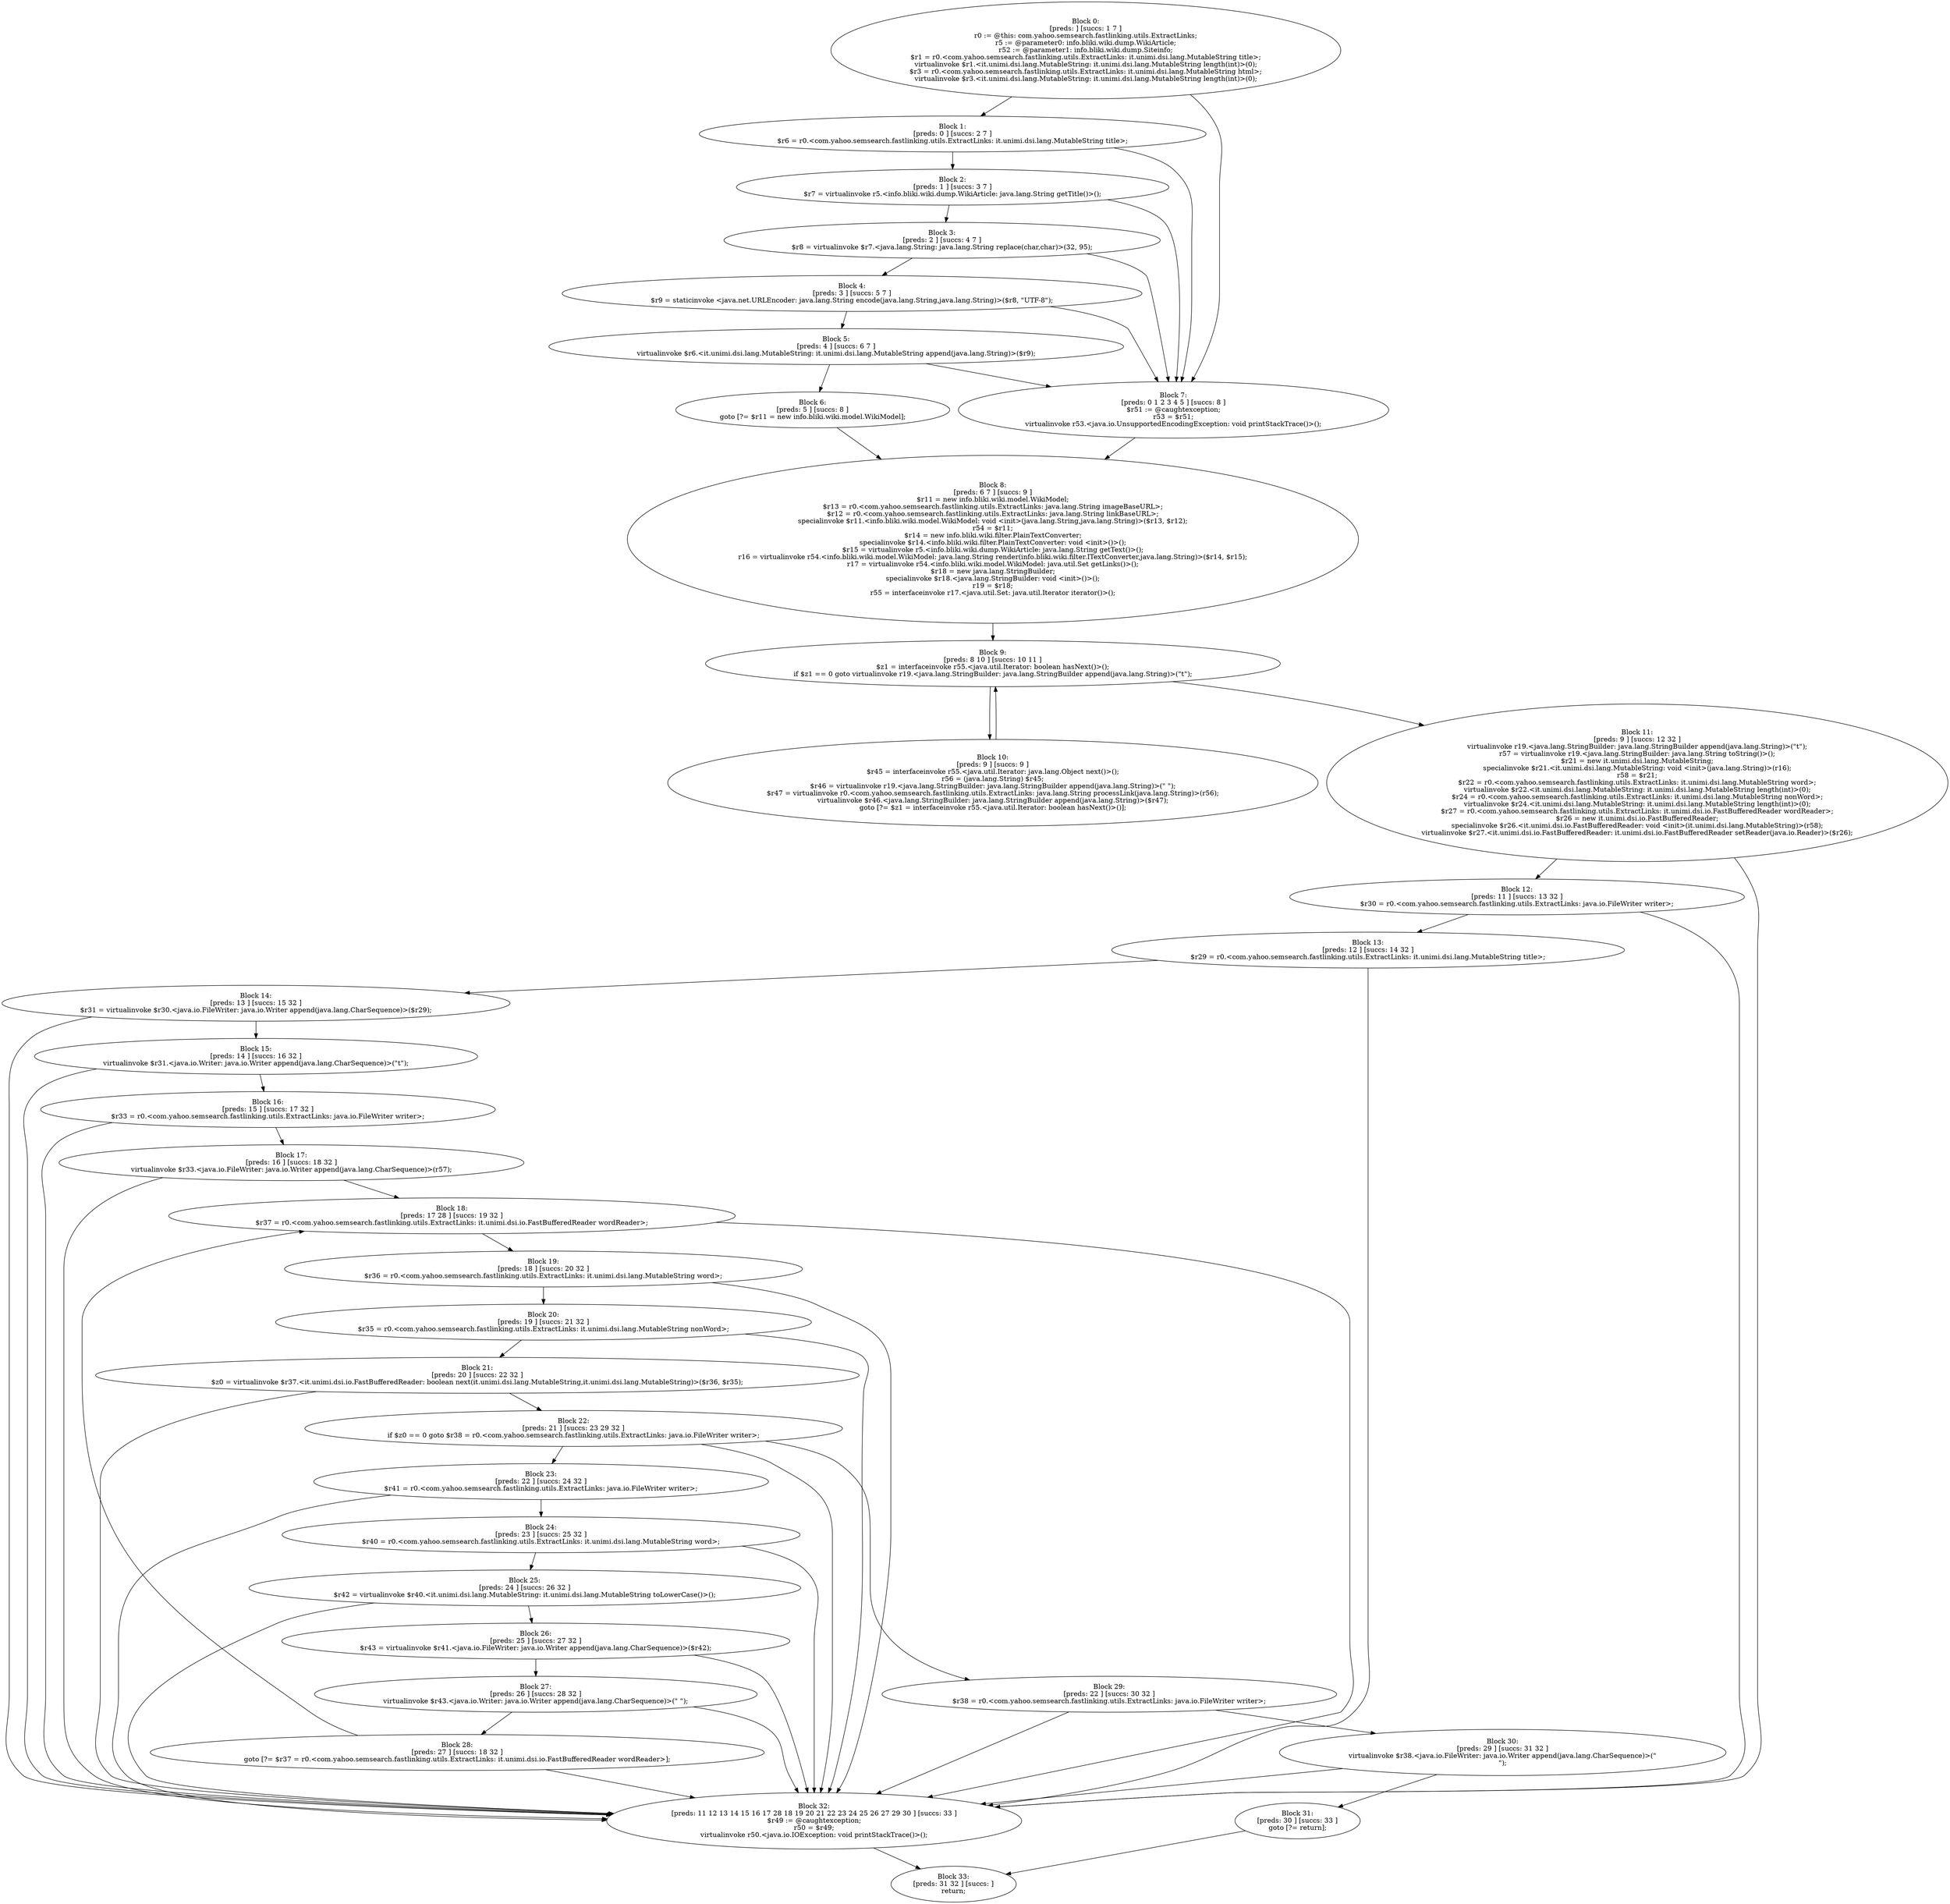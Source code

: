 digraph "unitGraph" {
    "Block 0:
[preds: ] [succs: 1 7 ]
r0 := @this: com.yahoo.semsearch.fastlinking.utils.ExtractLinks;
r5 := @parameter0: info.bliki.wiki.dump.WikiArticle;
r52 := @parameter1: info.bliki.wiki.dump.Siteinfo;
$r1 = r0.<com.yahoo.semsearch.fastlinking.utils.ExtractLinks: it.unimi.dsi.lang.MutableString title>;
virtualinvoke $r1.<it.unimi.dsi.lang.MutableString: it.unimi.dsi.lang.MutableString length(int)>(0);
$r3 = r0.<com.yahoo.semsearch.fastlinking.utils.ExtractLinks: it.unimi.dsi.lang.MutableString html>;
virtualinvoke $r3.<it.unimi.dsi.lang.MutableString: it.unimi.dsi.lang.MutableString length(int)>(0);
"
    "Block 1:
[preds: 0 ] [succs: 2 7 ]
$r6 = r0.<com.yahoo.semsearch.fastlinking.utils.ExtractLinks: it.unimi.dsi.lang.MutableString title>;
"
    "Block 2:
[preds: 1 ] [succs: 3 7 ]
$r7 = virtualinvoke r5.<info.bliki.wiki.dump.WikiArticle: java.lang.String getTitle()>();
"
    "Block 3:
[preds: 2 ] [succs: 4 7 ]
$r8 = virtualinvoke $r7.<java.lang.String: java.lang.String replace(char,char)>(32, 95);
"
    "Block 4:
[preds: 3 ] [succs: 5 7 ]
$r9 = staticinvoke <java.net.URLEncoder: java.lang.String encode(java.lang.String,java.lang.String)>($r8, \"UTF-8\");
"
    "Block 5:
[preds: 4 ] [succs: 6 7 ]
virtualinvoke $r6.<it.unimi.dsi.lang.MutableString: it.unimi.dsi.lang.MutableString append(java.lang.String)>($r9);
"
    "Block 6:
[preds: 5 ] [succs: 8 ]
goto [?= $r11 = new info.bliki.wiki.model.WikiModel];
"
    "Block 7:
[preds: 0 1 2 3 4 5 ] [succs: 8 ]
$r51 := @caughtexception;
r53 = $r51;
virtualinvoke r53.<java.io.UnsupportedEncodingException: void printStackTrace()>();
"
    "Block 8:
[preds: 6 7 ] [succs: 9 ]
$r11 = new info.bliki.wiki.model.WikiModel;
$r13 = r0.<com.yahoo.semsearch.fastlinking.utils.ExtractLinks: java.lang.String imageBaseURL>;
$r12 = r0.<com.yahoo.semsearch.fastlinking.utils.ExtractLinks: java.lang.String linkBaseURL>;
specialinvoke $r11.<info.bliki.wiki.model.WikiModel: void <init>(java.lang.String,java.lang.String)>($r13, $r12);
r54 = $r11;
$r14 = new info.bliki.wiki.filter.PlainTextConverter;
specialinvoke $r14.<info.bliki.wiki.filter.PlainTextConverter: void <init>()>();
$r15 = virtualinvoke r5.<info.bliki.wiki.dump.WikiArticle: java.lang.String getText()>();
r16 = virtualinvoke r54.<info.bliki.wiki.model.WikiModel: java.lang.String render(info.bliki.wiki.filter.ITextConverter,java.lang.String)>($r14, $r15);
r17 = virtualinvoke r54.<info.bliki.wiki.model.WikiModel: java.util.Set getLinks()>();
$r18 = new java.lang.StringBuilder;
specialinvoke $r18.<java.lang.StringBuilder: void <init>()>();
r19 = $r18;
r55 = interfaceinvoke r17.<java.util.Set: java.util.Iterator iterator()>();
"
    "Block 9:
[preds: 8 10 ] [succs: 10 11 ]
$z1 = interfaceinvoke r55.<java.util.Iterator: boolean hasNext()>();
if $z1 == 0 goto virtualinvoke r19.<java.lang.StringBuilder: java.lang.StringBuilder append(java.lang.String)>(\"\t\");
"
    "Block 10:
[preds: 9 ] [succs: 9 ]
$r45 = interfaceinvoke r55.<java.util.Iterator: java.lang.Object next()>();
r56 = (java.lang.String) $r45;
$r46 = virtualinvoke r19.<java.lang.StringBuilder: java.lang.StringBuilder append(java.lang.String)>(\" \");
$r47 = virtualinvoke r0.<com.yahoo.semsearch.fastlinking.utils.ExtractLinks: java.lang.String processLink(java.lang.String)>(r56);
virtualinvoke $r46.<java.lang.StringBuilder: java.lang.StringBuilder append(java.lang.String)>($r47);
goto [?= $z1 = interfaceinvoke r55.<java.util.Iterator: boolean hasNext()>()];
"
    "Block 11:
[preds: 9 ] [succs: 12 32 ]
virtualinvoke r19.<java.lang.StringBuilder: java.lang.StringBuilder append(java.lang.String)>(\"\t\");
r57 = virtualinvoke r19.<java.lang.StringBuilder: java.lang.String toString()>();
$r21 = new it.unimi.dsi.lang.MutableString;
specialinvoke $r21.<it.unimi.dsi.lang.MutableString: void <init>(java.lang.String)>(r16);
r58 = $r21;
$r22 = r0.<com.yahoo.semsearch.fastlinking.utils.ExtractLinks: it.unimi.dsi.lang.MutableString word>;
virtualinvoke $r22.<it.unimi.dsi.lang.MutableString: it.unimi.dsi.lang.MutableString length(int)>(0);
$r24 = r0.<com.yahoo.semsearch.fastlinking.utils.ExtractLinks: it.unimi.dsi.lang.MutableString nonWord>;
virtualinvoke $r24.<it.unimi.dsi.lang.MutableString: it.unimi.dsi.lang.MutableString length(int)>(0);
$r27 = r0.<com.yahoo.semsearch.fastlinking.utils.ExtractLinks: it.unimi.dsi.io.FastBufferedReader wordReader>;
$r26 = new it.unimi.dsi.io.FastBufferedReader;
specialinvoke $r26.<it.unimi.dsi.io.FastBufferedReader: void <init>(it.unimi.dsi.lang.MutableString)>(r58);
virtualinvoke $r27.<it.unimi.dsi.io.FastBufferedReader: it.unimi.dsi.io.FastBufferedReader setReader(java.io.Reader)>($r26);
"
    "Block 12:
[preds: 11 ] [succs: 13 32 ]
$r30 = r0.<com.yahoo.semsearch.fastlinking.utils.ExtractLinks: java.io.FileWriter writer>;
"
    "Block 13:
[preds: 12 ] [succs: 14 32 ]
$r29 = r0.<com.yahoo.semsearch.fastlinking.utils.ExtractLinks: it.unimi.dsi.lang.MutableString title>;
"
    "Block 14:
[preds: 13 ] [succs: 15 32 ]
$r31 = virtualinvoke $r30.<java.io.FileWriter: java.io.Writer append(java.lang.CharSequence)>($r29);
"
    "Block 15:
[preds: 14 ] [succs: 16 32 ]
virtualinvoke $r31.<java.io.Writer: java.io.Writer append(java.lang.CharSequence)>(\"\t\");
"
    "Block 16:
[preds: 15 ] [succs: 17 32 ]
$r33 = r0.<com.yahoo.semsearch.fastlinking.utils.ExtractLinks: java.io.FileWriter writer>;
"
    "Block 17:
[preds: 16 ] [succs: 18 32 ]
virtualinvoke $r33.<java.io.FileWriter: java.io.Writer append(java.lang.CharSequence)>(r57);
"
    "Block 18:
[preds: 17 28 ] [succs: 19 32 ]
$r37 = r0.<com.yahoo.semsearch.fastlinking.utils.ExtractLinks: it.unimi.dsi.io.FastBufferedReader wordReader>;
"
    "Block 19:
[preds: 18 ] [succs: 20 32 ]
$r36 = r0.<com.yahoo.semsearch.fastlinking.utils.ExtractLinks: it.unimi.dsi.lang.MutableString word>;
"
    "Block 20:
[preds: 19 ] [succs: 21 32 ]
$r35 = r0.<com.yahoo.semsearch.fastlinking.utils.ExtractLinks: it.unimi.dsi.lang.MutableString nonWord>;
"
    "Block 21:
[preds: 20 ] [succs: 22 32 ]
$z0 = virtualinvoke $r37.<it.unimi.dsi.io.FastBufferedReader: boolean next(it.unimi.dsi.lang.MutableString,it.unimi.dsi.lang.MutableString)>($r36, $r35);
"
    "Block 22:
[preds: 21 ] [succs: 23 29 32 ]
if $z0 == 0 goto $r38 = r0.<com.yahoo.semsearch.fastlinking.utils.ExtractLinks: java.io.FileWriter writer>;
"
    "Block 23:
[preds: 22 ] [succs: 24 32 ]
$r41 = r0.<com.yahoo.semsearch.fastlinking.utils.ExtractLinks: java.io.FileWriter writer>;
"
    "Block 24:
[preds: 23 ] [succs: 25 32 ]
$r40 = r0.<com.yahoo.semsearch.fastlinking.utils.ExtractLinks: it.unimi.dsi.lang.MutableString word>;
"
    "Block 25:
[preds: 24 ] [succs: 26 32 ]
$r42 = virtualinvoke $r40.<it.unimi.dsi.lang.MutableString: it.unimi.dsi.lang.MutableString toLowerCase()>();
"
    "Block 26:
[preds: 25 ] [succs: 27 32 ]
$r43 = virtualinvoke $r41.<java.io.FileWriter: java.io.Writer append(java.lang.CharSequence)>($r42);
"
    "Block 27:
[preds: 26 ] [succs: 28 32 ]
virtualinvoke $r43.<java.io.Writer: java.io.Writer append(java.lang.CharSequence)>(\" \");
"
    "Block 28:
[preds: 27 ] [succs: 18 32 ]
goto [?= $r37 = r0.<com.yahoo.semsearch.fastlinking.utils.ExtractLinks: it.unimi.dsi.io.FastBufferedReader wordReader>];
"
    "Block 29:
[preds: 22 ] [succs: 30 32 ]
$r38 = r0.<com.yahoo.semsearch.fastlinking.utils.ExtractLinks: java.io.FileWriter writer>;
"
    "Block 30:
[preds: 29 ] [succs: 31 32 ]
virtualinvoke $r38.<java.io.FileWriter: java.io.Writer append(java.lang.CharSequence)>(\"\n\");
"
    "Block 31:
[preds: 30 ] [succs: 33 ]
goto [?= return];
"
    "Block 32:
[preds: 11 12 13 14 15 16 17 28 18 19 20 21 22 23 24 25 26 27 29 30 ] [succs: 33 ]
$r49 := @caughtexception;
r50 = $r49;
virtualinvoke r50.<java.io.IOException: void printStackTrace()>();
"
    "Block 33:
[preds: 31 32 ] [succs: ]
return;
"
    "Block 0:
[preds: ] [succs: 1 7 ]
r0 := @this: com.yahoo.semsearch.fastlinking.utils.ExtractLinks;
r5 := @parameter0: info.bliki.wiki.dump.WikiArticle;
r52 := @parameter1: info.bliki.wiki.dump.Siteinfo;
$r1 = r0.<com.yahoo.semsearch.fastlinking.utils.ExtractLinks: it.unimi.dsi.lang.MutableString title>;
virtualinvoke $r1.<it.unimi.dsi.lang.MutableString: it.unimi.dsi.lang.MutableString length(int)>(0);
$r3 = r0.<com.yahoo.semsearch.fastlinking.utils.ExtractLinks: it.unimi.dsi.lang.MutableString html>;
virtualinvoke $r3.<it.unimi.dsi.lang.MutableString: it.unimi.dsi.lang.MutableString length(int)>(0);
"->"Block 1:
[preds: 0 ] [succs: 2 7 ]
$r6 = r0.<com.yahoo.semsearch.fastlinking.utils.ExtractLinks: it.unimi.dsi.lang.MutableString title>;
";
    "Block 0:
[preds: ] [succs: 1 7 ]
r0 := @this: com.yahoo.semsearch.fastlinking.utils.ExtractLinks;
r5 := @parameter0: info.bliki.wiki.dump.WikiArticle;
r52 := @parameter1: info.bliki.wiki.dump.Siteinfo;
$r1 = r0.<com.yahoo.semsearch.fastlinking.utils.ExtractLinks: it.unimi.dsi.lang.MutableString title>;
virtualinvoke $r1.<it.unimi.dsi.lang.MutableString: it.unimi.dsi.lang.MutableString length(int)>(0);
$r3 = r0.<com.yahoo.semsearch.fastlinking.utils.ExtractLinks: it.unimi.dsi.lang.MutableString html>;
virtualinvoke $r3.<it.unimi.dsi.lang.MutableString: it.unimi.dsi.lang.MutableString length(int)>(0);
"->"Block 7:
[preds: 0 1 2 3 4 5 ] [succs: 8 ]
$r51 := @caughtexception;
r53 = $r51;
virtualinvoke r53.<java.io.UnsupportedEncodingException: void printStackTrace()>();
";
    "Block 1:
[preds: 0 ] [succs: 2 7 ]
$r6 = r0.<com.yahoo.semsearch.fastlinking.utils.ExtractLinks: it.unimi.dsi.lang.MutableString title>;
"->"Block 2:
[preds: 1 ] [succs: 3 7 ]
$r7 = virtualinvoke r5.<info.bliki.wiki.dump.WikiArticle: java.lang.String getTitle()>();
";
    "Block 1:
[preds: 0 ] [succs: 2 7 ]
$r6 = r0.<com.yahoo.semsearch.fastlinking.utils.ExtractLinks: it.unimi.dsi.lang.MutableString title>;
"->"Block 7:
[preds: 0 1 2 3 4 5 ] [succs: 8 ]
$r51 := @caughtexception;
r53 = $r51;
virtualinvoke r53.<java.io.UnsupportedEncodingException: void printStackTrace()>();
";
    "Block 2:
[preds: 1 ] [succs: 3 7 ]
$r7 = virtualinvoke r5.<info.bliki.wiki.dump.WikiArticle: java.lang.String getTitle()>();
"->"Block 3:
[preds: 2 ] [succs: 4 7 ]
$r8 = virtualinvoke $r7.<java.lang.String: java.lang.String replace(char,char)>(32, 95);
";
    "Block 2:
[preds: 1 ] [succs: 3 7 ]
$r7 = virtualinvoke r5.<info.bliki.wiki.dump.WikiArticle: java.lang.String getTitle()>();
"->"Block 7:
[preds: 0 1 2 3 4 5 ] [succs: 8 ]
$r51 := @caughtexception;
r53 = $r51;
virtualinvoke r53.<java.io.UnsupportedEncodingException: void printStackTrace()>();
";
    "Block 3:
[preds: 2 ] [succs: 4 7 ]
$r8 = virtualinvoke $r7.<java.lang.String: java.lang.String replace(char,char)>(32, 95);
"->"Block 4:
[preds: 3 ] [succs: 5 7 ]
$r9 = staticinvoke <java.net.URLEncoder: java.lang.String encode(java.lang.String,java.lang.String)>($r8, \"UTF-8\");
";
    "Block 3:
[preds: 2 ] [succs: 4 7 ]
$r8 = virtualinvoke $r7.<java.lang.String: java.lang.String replace(char,char)>(32, 95);
"->"Block 7:
[preds: 0 1 2 3 4 5 ] [succs: 8 ]
$r51 := @caughtexception;
r53 = $r51;
virtualinvoke r53.<java.io.UnsupportedEncodingException: void printStackTrace()>();
";
    "Block 4:
[preds: 3 ] [succs: 5 7 ]
$r9 = staticinvoke <java.net.URLEncoder: java.lang.String encode(java.lang.String,java.lang.String)>($r8, \"UTF-8\");
"->"Block 5:
[preds: 4 ] [succs: 6 7 ]
virtualinvoke $r6.<it.unimi.dsi.lang.MutableString: it.unimi.dsi.lang.MutableString append(java.lang.String)>($r9);
";
    "Block 4:
[preds: 3 ] [succs: 5 7 ]
$r9 = staticinvoke <java.net.URLEncoder: java.lang.String encode(java.lang.String,java.lang.String)>($r8, \"UTF-8\");
"->"Block 7:
[preds: 0 1 2 3 4 5 ] [succs: 8 ]
$r51 := @caughtexception;
r53 = $r51;
virtualinvoke r53.<java.io.UnsupportedEncodingException: void printStackTrace()>();
";
    "Block 5:
[preds: 4 ] [succs: 6 7 ]
virtualinvoke $r6.<it.unimi.dsi.lang.MutableString: it.unimi.dsi.lang.MutableString append(java.lang.String)>($r9);
"->"Block 6:
[preds: 5 ] [succs: 8 ]
goto [?= $r11 = new info.bliki.wiki.model.WikiModel];
";
    "Block 5:
[preds: 4 ] [succs: 6 7 ]
virtualinvoke $r6.<it.unimi.dsi.lang.MutableString: it.unimi.dsi.lang.MutableString append(java.lang.String)>($r9);
"->"Block 7:
[preds: 0 1 2 3 4 5 ] [succs: 8 ]
$r51 := @caughtexception;
r53 = $r51;
virtualinvoke r53.<java.io.UnsupportedEncodingException: void printStackTrace()>();
";
    "Block 6:
[preds: 5 ] [succs: 8 ]
goto [?= $r11 = new info.bliki.wiki.model.WikiModel];
"->"Block 8:
[preds: 6 7 ] [succs: 9 ]
$r11 = new info.bliki.wiki.model.WikiModel;
$r13 = r0.<com.yahoo.semsearch.fastlinking.utils.ExtractLinks: java.lang.String imageBaseURL>;
$r12 = r0.<com.yahoo.semsearch.fastlinking.utils.ExtractLinks: java.lang.String linkBaseURL>;
specialinvoke $r11.<info.bliki.wiki.model.WikiModel: void <init>(java.lang.String,java.lang.String)>($r13, $r12);
r54 = $r11;
$r14 = new info.bliki.wiki.filter.PlainTextConverter;
specialinvoke $r14.<info.bliki.wiki.filter.PlainTextConverter: void <init>()>();
$r15 = virtualinvoke r5.<info.bliki.wiki.dump.WikiArticle: java.lang.String getText()>();
r16 = virtualinvoke r54.<info.bliki.wiki.model.WikiModel: java.lang.String render(info.bliki.wiki.filter.ITextConverter,java.lang.String)>($r14, $r15);
r17 = virtualinvoke r54.<info.bliki.wiki.model.WikiModel: java.util.Set getLinks()>();
$r18 = new java.lang.StringBuilder;
specialinvoke $r18.<java.lang.StringBuilder: void <init>()>();
r19 = $r18;
r55 = interfaceinvoke r17.<java.util.Set: java.util.Iterator iterator()>();
";
    "Block 7:
[preds: 0 1 2 3 4 5 ] [succs: 8 ]
$r51 := @caughtexception;
r53 = $r51;
virtualinvoke r53.<java.io.UnsupportedEncodingException: void printStackTrace()>();
"->"Block 8:
[preds: 6 7 ] [succs: 9 ]
$r11 = new info.bliki.wiki.model.WikiModel;
$r13 = r0.<com.yahoo.semsearch.fastlinking.utils.ExtractLinks: java.lang.String imageBaseURL>;
$r12 = r0.<com.yahoo.semsearch.fastlinking.utils.ExtractLinks: java.lang.String linkBaseURL>;
specialinvoke $r11.<info.bliki.wiki.model.WikiModel: void <init>(java.lang.String,java.lang.String)>($r13, $r12);
r54 = $r11;
$r14 = new info.bliki.wiki.filter.PlainTextConverter;
specialinvoke $r14.<info.bliki.wiki.filter.PlainTextConverter: void <init>()>();
$r15 = virtualinvoke r5.<info.bliki.wiki.dump.WikiArticle: java.lang.String getText()>();
r16 = virtualinvoke r54.<info.bliki.wiki.model.WikiModel: java.lang.String render(info.bliki.wiki.filter.ITextConverter,java.lang.String)>($r14, $r15);
r17 = virtualinvoke r54.<info.bliki.wiki.model.WikiModel: java.util.Set getLinks()>();
$r18 = new java.lang.StringBuilder;
specialinvoke $r18.<java.lang.StringBuilder: void <init>()>();
r19 = $r18;
r55 = interfaceinvoke r17.<java.util.Set: java.util.Iterator iterator()>();
";
    "Block 8:
[preds: 6 7 ] [succs: 9 ]
$r11 = new info.bliki.wiki.model.WikiModel;
$r13 = r0.<com.yahoo.semsearch.fastlinking.utils.ExtractLinks: java.lang.String imageBaseURL>;
$r12 = r0.<com.yahoo.semsearch.fastlinking.utils.ExtractLinks: java.lang.String linkBaseURL>;
specialinvoke $r11.<info.bliki.wiki.model.WikiModel: void <init>(java.lang.String,java.lang.String)>($r13, $r12);
r54 = $r11;
$r14 = new info.bliki.wiki.filter.PlainTextConverter;
specialinvoke $r14.<info.bliki.wiki.filter.PlainTextConverter: void <init>()>();
$r15 = virtualinvoke r5.<info.bliki.wiki.dump.WikiArticle: java.lang.String getText()>();
r16 = virtualinvoke r54.<info.bliki.wiki.model.WikiModel: java.lang.String render(info.bliki.wiki.filter.ITextConverter,java.lang.String)>($r14, $r15);
r17 = virtualinvoke r54.<info.bliki.wiki.model.WikiModel: java.util.Set getLinks()>();
$r18 = new java.lang.StringBuilder;
specialinvoke $r18.<java.lang.StringBuilder: void <init>()>();
r19 = $r18;
r55 = interfaceinvoke r17.<java.util.Set: java.util.Iterator iterator()>();
"->"Block 9:
[preds: 8 10 ] [succs: 10 11 ]
$z1 = interfaceinvoke r55.<java.util.Iterator: boolean hasNext()>();
if $z1 == 0 goto virtualinvoke r19.<java.lang.StringBuilder: java.lang.StringBuilder append(java.lang.String)>(\"\t\");
";
    "Block 9:
[preds: 8 10 ] [succs: 10 11 ]
$z1 = interfaceinvoke r55.<java.util.Iterator: boolean hasNext()>();
if $z1 == 0 goto virtualinvoke r19.<java.lang.StringBuilder: java.lang.StringBuilder append(java.lang.String)>(\"\t\");
"->"Block 10:
[preds: 9 ] [succs: 9 ]
$r45 = interfaceinvoke r55.<java.util.Iterator: java.lang.Object next()>();
r56 = (java.lang.String) $r45;
$r46 = virtualinvoke r19.<java.lang.StringBuilder: java.lang.StringBuilder append(java.lang.String)>(\" \");
$r47 = virtualinvoke r0.<com.yahoo.semsearch.fastlinking.utils.ExtractLinks: java.lang.String processLink(java.lang.String)>(r56);
virtualinvoke $r46.<java.lang.StringBuilder: java.lang.StringBuilder append(java.lang.String)>($r47);
goto [?= $z1 = interfaceinvoke r55.<java.util.Iterator: boolean hasNext()>()];
";
    "Block 9:
[preds: 8 10 ] [succs: 10 11 ]
$z1 = interfaceinvoke r55.<java.util.Iterator: boolean hasNext()>();
if $z1 == 0 goto virtualinvoke r19.<java.lang.StringBuilder: java.lang.StringBuilder append(java.lang.String)>(\"\t\");
"->"Block 11:
[preds: 9 ] [succs: 12 32 ]
virtualinvoke r19.<java.lang.StringBuilder: java.lang.StringBuilder append(java.lang.String)>(\"\t\");
r57 = virtualinvoke r19.<java.lang.StringBuilder: java.lang.String toString()>();
$r21 = new it.unimi.dsi.lang.MutableString;
specialinvoke $r21.<it.unimi.dsi.lang.MutableString: void <init>(java.lang.String)>(r16);
r58 = $r21;
$r22 = r0.<com.yahoo.semsearch.fastlinking.utils.ExtractLinks: it.unimi.dsi.lang.MutableString word>;
virtualinvoke $r22.<it.unimi.dsi.lang.MutableString: it.unimi.dsi.lang.MutableString length(int)>(0);
$r24 = r0.<com.yahoo.semsearch.fastlinking.utils.ExtractLinks: it.unimi.dsi.lang.MutableString nonWord>;
virtualinvoke $r24.<it.unimi.dsi.lang.MutableString: it.unimi.dsi.lang.MutableString length(int)>(0);
$r27 = r0.<com.yahoo.semsearch.fastlinking.utils.ExtractLinks: it.unimi.dsi.io.FastBufferedReader wordReader>;
$r26 = new it.unimi.dsi.io.FastBufferedReader;
specialinvoke $r26.<it.unimi.dsi.io.FastBufferedReader: void <init>(it.unimi.dsi.lang.MutableString)>(r58);
virtualinvoke $r27.<it.unimi.dsi.io.FastBufferedReader: it.unimi.dsi.io.FastBufferedReader setReader(java.io.Reader)>($r26);
";
    "Block 10:
[preds: 9 ] [succs: 9 ]
$r45 = interfaceinvoke r55.<java.util.Iterator: java.lang.Object next()>();
r56 = (java.lang.String) $r45;
$r46 = virtualinvoke r19.<java.lang.StringBuilder: java.lang.StringBuilder append(java.lang.String)>(\" \");
$r47 = virtualinvoke r0.<com.yahoo.semsearch.fastlinking.utils.ExtractLinks: java.lang.String processLink(java.lang.String)>(r56);
virtualinvoke $r46.<java.lang.StringBuilder: java.lang.StringBuilder append(java.lang.String)>($r47);
goto [?= $z1 = interfaceinvoke r55.<java.util.Iterator: boolean hasNext()>()];
"->"Block 9:
[preds: 8 10 ] [succs: 10 11 ]
$z1 = interfaceinvoke r55.<java.util.Iterator: boolean hasNext()>();
if $z1 == 0 goto virtualinvoke r19.<java.lang.StringBuilder: java.lang.StringBuilder append(java.lang.String)>(\"\t\");
";
    "Block 11:
[preds: 9 ] [succs: 12 32 ]
virtualinvoke r19.<java.lang.StringBuilder: java.lang.StringBuilder append(java.lang.String)>(\"\t\");
r57 = virtualinvoke r19.<java.lang.StringBuilder: java.lang.String toString()>();
$r21 = new it.unimi.dsi.lang.MutableString;
specialinvoke $r21.<it.unimi.dsi.lang.MutableString: void <init>(java.lang.String)>(r16);
r58 = $r21;
$r22 = r0.<com.yahoo.semsearch.fastlinking.utils.ExtractLinks: it.unimi.dsi.lang.MutableString word>;
virtualinvoke $r22.<it.unimi.dsi.lang.MutableString: it.unimi.dsi.lang.MutableString length(int)>(0);
$r24 = r0.<com.yahoo.semsearch.fastlinking.utils.ExtractLinks: it.unimi.dsi.lang.MutableString nonWord>;
virtualinvoke $r24.<it.unimi.dsi.lang.MutableString: it.unimi.dsi.lang.MutableString length(int)>(0);
$r27 = r0.<com.yahoo.semsearch.fastlinking.utils.ExtractLinks: it.unimi.dsi.io.FastBufferedReader wordReader>;
$r26 = new it.unimi.dsi.io.FastBufferedReader;
specialinvoke $r26.<it.unimi.dsi.io.FastBufferedReader: void <init>(it.unimi.dsi.lang.MutableString)>(r58);
virtualinvoke $r27.<it.unimi.dsi.io.FastBufferedReader: it.unimi.dsi.io.FastBufferedReader setReader(java.io.Reader)>($r26);
"->"Block 12:
[preds: 11 ] [succs: 13 32 ]
$r30 = r0.<com.yahoo.semsearch.fastlinking.utils.ExtractLinks: java.io.FileWriter writer>;
";
    "Block 11:
[preds: 9 ] [succs: 12 32 ]
virtualinvoke r19.<java.lang.StringBuilder: java.lang.StringBuilder append(java.lang.String)>(\"\t\");
r57 = virtualinvoke r19.<java.lang.StringBuilder: java.lang.String toString()>();
$r21 = new it.unimi.dsi.lang.MutableString;
specialinvoke $r21.<it.unimi.dsi.lang.MutableString: void <init>(java.lang.String)>(r16);
r58 = $r21;
$r22 = r0.<com.yahoo.semsearch.fastlinking.utils.ExtractLinks: it.unimi.dsi.lang.MutableString word>;
virtualinvoke $r22.<it.unimi.dsi.lang.MutableString: it.unimi.dsi.lang.MutableString length(int)>(0);
$r24 = r0.<com.yahoo.semsearch.fastlinking.utils.ExtractLinks: it.unimi.dsi.lang.MutableString nonWord>;
virtualinvoke $r24.<it.unimi.dsi.lang.MutableString: it.unimi.dsi.lang.MutableString length(int)>(0);
$r27 = r0.<com.yahoo.semsearch.fastlinking.utils.ExtractLinks: it.unimi.dsi.io.FastBufferedReader wordReader>;
$r26 = new it.unimi.dsi.io.FastBufferedReader;
specialinvoke $r26.<it.unimi.dsi.io.FastBufferedReader: void <init>(it.unimi.dsi.lang.MutableString)>(r58);
virtualinvoke $r27.<it.unimi.dsi.io.FastBufferedReader: it.unimi.dsi.io.FastBufferedReader setReader(java.io.Reader)>($r26);
"->"Block 32:
[preds: 11 12 13 14 15 16 17 28 18 19 20 21 22 23 24 25 26 27 29 30 ] [succs: 33 ]
$r49 := @caughtexception;
r50 = $r49;
virtualinvoke r50.<java.io.IOException: void printStackTrace()>();
";
    "Block 12:
[preds: 11 ] [succs: 13 32 ]
$r30 = r0.<com.yahoo.semsearch.fastlinking.utils.ExtractLinks: java.io.FileWriter writer>;
"->"Block 13:
[preds: 12 ] [succs: 14 32 ]
$r29 = r0.<com.yahoo.semsearch.fastlinking.utils.ExtractLinks: it.unimi.dsi.lang.MutableString title>;
";
    "Block 12:
[preds: 11 ] [succs: 13 32 ]
$r30 = r0.<com.yahoo.semsearch.fastlinking.utils.ExtractLinks: java.io.FileWriter writer>;
"->"Block 32:
[preds: 11 12 13 14 15 16 17 28 18 19 20 21 22 23 24 25 26 27 29 30 ] [succs: 33 ]
$r49 := @caughtexception;
r50 = $r49;
virtualinvoke r50.<java.io.IOException: void printStackTrace()>();
";
    "Block 13:
[preds: 12 ] [succs: 14 32 ]
$r29 = r0.<com.yahoo.semsearch.fastlinking.utils.ExtractLinks: it.unimi.dsi.lang.MutableString title>;
"->"Block 14:
[preds: 13 ] [succs: 15 32 ]
$r31 = virtualinvoke $r30.<java.io.FileWriter: java.io.Writer append(java.lang.CharSequence)>($r29);
";
    "Block 13:
[preds: 12 ] [succs: 14 32 ]
$r29 = r0.<com.yahoo.semsearch.fastlinking.utils.ExtractLinks: it.unimi.dsi.lang.MutableString title>;
"->"Block 32:
[preds: 11 12 13 14 15 16 17 28 18 19 20 21 22 23 24 25 26 27 29 30 ] [succs: 33 ]
$r49 := @caughtexception;
r50 = $r49;
virtualinvoke r50.<java.io.IOException: void printStackTrace()>();
";
    "Block 14:
[preds: 13 ] [succs: 15 32 ]
$r31 = virtualinvoke $r30.<java.io.FileWriter: java.io.Writer append(java.lang.CharSequence)>($r29);
"->"Block 15:
[preds: 14 ] [succs: 16 32 ]
virtualinvoke $r31.<java.io.Writer: java.io.Writer append(java.lang.CharSequence)>(\"\t\");
";
    "Block 14:
[preds: 13 ] [succs: 15 32 ]
$r31 = virtualinvoke $r30.<java.io.FileWriter: java.io.Writer append(java.lang.CharSequence)>($r29);
"->"Block 32:
[preds: 11 12 13 14 15 16 17 28 18 19 20 21 22 23 24 25 26 27 29 30 ] [succs: 33 ]
$r49 := @caughtexception;
r50 = $r49;
virtualinvoke r50.<java.io.IOException: void printStackTrace()>();
";
    "Block 15:
[preds: 14 ] [succs: 16 32 ]
virtualinvoke $r31.<java.io.Writer: java.io.Writer append(java.lang.CharSequence)>(\"\t\");
"->"Block 16:
[preds: 15 ] [succs: 17 32 ]
$r33 = r0.<com.yahoo.semsearch.fastlinking.utils.ExtractLinks: java.io.FileWriter writer>;
";
    "Block 15:
[preds: 14 ] [succs: 16 32 ]
virtualinvoke $r31.<java.io.Writer: java.io.Writer append(java.lang.CharSequence)>(\"\t\");
"->"Block 32:
[preds: 11 12 13 14 15 16 17 28 18 19 20 21 22 23 24 25 26 27 29 30 ] [succs: 33 ]
$r49 := @caughtexception;
r50 = $r49;
virtualinvoke r50.<java.io.IOException: void printStackTrace()>();
";
    "Block 16:
[preds: 15 ] [succs: 17 32 ]
$r33 = r0.<com.yahoo.semsearch.fastlinking.utils.ExtractLinks: java.io.FileWriter writer>;
"->"Block 17:
[preds: 16 ] [succs: 18 32 ]
virtualinvoke $r33.<java.io.FileWriter: java.io.Writer append(java.lang.CharSequence)>(r57);
";
    "Block 16:
[preds: 15 ] [succs: 17 32 ]
$r33 = r0.<com.yahoo.semsearch.fastlinking.utils.ExtractLinks: java.io.FileWriter writer>;
"->"Block 32:
[preds: 11 12 13 14 15 16 17 28 18 19 20 21 22 23 24 25 26 27 29 30 ] [succs: 33 ]
$r49 := @caughtexception;
r50 = $r49;
virtualinvoke r50.<java.io.IOException: void printStackTrace()>();
";
    "Block 17:
[preds: 16 ] [succs: 18 32 ]
virtualinvoke $r33.<java.io.FileWriter: java.io.Writer append(java.lang.CharSequence)>(r57);
"->"Block 18:
[preds: 17 28 ] [succs: 19 32 ]
$r37 = r0.<com.yahoo.semsearch.fastlinking.utils.ExtractLinks: it.unimi.dsi.io.FastBufferedReader wordReader>;
";
    "Block 17:
[preds: 16 ] [succs: 18 32 ]
virtualinvoke $r33.<java.io.FileWriter: java.io.Writer append(java.lang.CharSequence)>(r57);
"->"Block 32:
[preds: 11 12 13 14 15 16 17 28 18 19 20 21 22 23 24 25 26 27 29 30 ] [succs: 33 ]
$r49 := @caughtexception;
r50 = $r49;
virtualinvoke r50.<java.io.IOException: void printStackTrace()>();
";
    "Block 18:
[preds: 17 28 ] [succs: 19 32 ]
$r37 = r0.<com.yahoo.semsearch.fastlinking.utils.ExtractLinks: it.unimi.dsi.io.FastBufferedReader wordReader>;
"->"Block 19:
[preds: 18 ] [succs: 20 32 ]
$r36 = r0.<com.yahoo.semsearch.fastlinking.utils.ExtractLinks: it.unimi.dsi.lang.MutableString word>;
";
    "Block 18:
[preds: 17 28 ] [succs: 19 32 ]
$r37 = r0.<com.yahoo.semsearch.fastlinking.utils.ExtractLinks: it.unimi.dsi.io.FastBufferedReader wordReader>;
"->"Block 32:
[preds: 11 12 13 14 15 16 17 28 18 19 20 21 22 23 24 25 26 27 29 30 ] [succs: 33 ]
$r49 := @caughtexception;
r50 = $r49;
virtualinvoke r50.<java.io.IOException: void printStackTrace()>();
";
    "Block 19:
[preds: 18 ] [succs: 20 32 ]
$r36 = r0.<com.yahoo.semsearch.fastlinking.utils.ExtractLinks: it.unimi.dsi.lang.MutableString word>;
"->"Block 20:
[preds: 19 ] [succs: 21 32 ]
$r35 = r0.<com.yahoo.semsearch.fastlinking.utils.ExtractLinks: it.unimi.dsi.lang.MutableString nonWord>;
";
    "Block 19:
[preds: 18 ] [succs: 20 32 ]
$r36 = r0.<com.yahoo.semsearch.fastlinking.utils.ExtractLinks: it.unimi.dsi.lang.MutableString word>;
"->"Block 32:
[preds: 11 12 13 14 15 16 17 28 18 19 20 21 22 23 24 25 26 27 29 30 ] [succs: 33 ]
$r49 := @caughtexception;
r50 = $r49;
virtualinvoke r50.<java.io.IOException: void printStackTrace()>();
";
    "Block 20:
[preds: 19 ] [succs: 21 32 ]
$r35 = r0.<com.yahoo.semsearch.fastlinking.utils.ExtractLinks: it.unimi.dsi.lang.MutableString nonWord>;
"->"Block 21:
[preds: 20 ] [succs: 22 32 ]
$z0 = virtualinvoke $r37.<it.unimi.dsi.io.FastBufferedReader: boolean next(it.unimi.dsi.lang.MutableString,it.unimi.dsi.lang.MutableString)>($r36, $r35);
";
    "Block 20:
[preds: 19 ] [succs: 21 32 ]
$r35 = r0.<com.yahoo.semsearch.fastlinking.utils.ExtractLinks: it.unimi.dsi.lang.MutableString nonWord>;
"->"Block 32:
[preds: 11 12 13 14 15 16 17 28 18 19 20 21 22 23 24 25 26 27 29 30 ] [succs: 33 ]
$r49 := @caughtexception;
r50 = $r49;
virtualinvoke r50.<java.io.IOException: void printStackTrace()>();
";
    "Block 21:
[preds: 20 ] [succs: 22 32 ]
$z0 = virtualinvoke $r37.<it.unimi.dsi.io.FastBufferedReader: boolean next(it.unimi.dsi.lang.MutableString,it.unimi.dsi.lang.MutableString)>($r36, $r35);
"->"Block 22:
[preds: 21 ] [succs: 23 29 32 ]
if $z0 == 0 goto $r38 = r0.<com.yahoo.semsearch.fastlinking.utils.ExtractLinks: java.io.FileWriter writer>;
";
    "Block 21:
[preds: 20 ] [succs: 22 32 ]
$z0 = virtualinvoke $r37.<it.unimi.dsi.io.FastBufferedReader: boolean next(it.unimi.dsi.lang.MutableString,it.unimi.dsi.lang.MutableString)>($r36, $r35);
"->"Block 32:
[preds: 11 12 13 14 15 16 17 28 18 19 20 21 22 23 24 25 26 27 29 30 ] [succs: 33 ]
$r49 := @caughtexception;
r50 = $r49;
virtualinvoke r50.<java.io.IOException: void printStackTrace()>();
";
    "Block 22:
[preds: 21 ] [succs: 23 29 32 ]
if $z0 == 0 goto $r38 = r0.<com.yahoo.semsearch.fastlinking.utils.ExtractLinks: java.io.FileWriter writer>;
"->"Block 23:
[preds: 22 ] [succs: 24 32 ]
$r41 = r0.<com.yahoo.semsearch.fastlinking.utils.ExtractLinks: java.io.FileWriter writer>;
";
    "Block 22:
[preds: 21 ] [succs: 23 29 32 ]
if $z0 == 0 goto $r38 = r0.<com.yahoo.semsearch.fastlinking.utils.ExtractLinks: java.io.FileWriter writer>;
"->"Block 29:
[preds: 22 ] [succs: 30 32 ]
$r38 = r0.<com.yahoo.semsearch.fastlinking.utils.ExtractLinks: java.io.FileWriter writer>;
";
    "Block 22:
[preds: 21 ] [succs: 23 29 32 ]
if $z0 == 0 goto $r38 = r0.<com.yahoo.semsearch.fastlinking.utils.ExtractLinks: java.io.FileWriter writer>;
"->"Block 32:
[preds: 11 12 13 14 15 16 17 28 18 19 20 21 22 23 24 25 26 27 29 30 ] [succs: 33 ]
$r49 := @caughtexception;
r50 = $r49;
virtualinvoke r50.<java.io.IOException: void printStackTrace()>();
";
    "Block 23:
[preds: 22 ] [succs: 24 32 ]
$r41 = r0.<com.yahoo.semsearch.fastlinking.utils.ExtractLinks: java.io.FileWriter writer>;
"->"Block 24:
[preds: 23 ] [succs: 25 32 ]
$r40 = r0.<com.yahoo.semsearch.fastlinking.utils.ExtractLinks: it.unimi.dsi.lang.MutableString word>;
";
    "Block 23:
[preds: 22 ] [succs: 24 32 ]
$r41 = r0.<com.yahoo.semsearch.fastlinking.utils.ExtractLinks: java.io.FileWriter writer>;
"->"Block 32:
[preds: 11 12 13 14 15 16 17 28 18 19 20 21 22 23 24 25 26 27 29 30 ] [succs: 33 ]
$r49 := @caughtexception;
r50 = $r49;
virtualinvoke r50.<java.io.IOException: void printStackTrace()>();
";
    "Block 24:
[preds: 23 ] [succs: 25 32 ]
$r40 = r0.<com.yahoo.semsearch.fastlinking.utils.ExtractLinks: it.unimi.dsi.lang.MutableString word>;
"->"Block 25:
[preds: 24 ] [succs: 26 32 ]
$r42 = virtualinvoke $r40.<it.unimi.dsi.lang.MutableString: it.unimi.dsi.lang.MutableString toLowerCase()>();
";
    "Block 24:
[preds: 23 ] [succs: 25 32 ]
$r40 = r0.<com.yahoo.semsearch.fastlinking.utils.ExtractLinks: it.unimi.dsi.lang.MutableString word>;
"->"Block 32:
[preds: 11 12 13 14 15 16 17 28 18 19 20 21 22 23 24 25 26 27 29 30 ] [succs: 33 ]
$r49 := @caughtexception;
r50 = $r49;
virtualinvoke r50.<java.io.IOException: void printStackTrace()>();
";
    "Block 25:
[preds: 24 ] [succs: 26 32 ]
$r42 = virtualinvoke $r40.<it.unimi.dsi.lang.MutableString: it.unimi.dsi.lang.MutableString toLowerCase()>();
"->"Block 26:
[preds: 25 ] [succs: 27 32 ]
$r43 = virtualinvoke $r41.<java.io.FileWriter: java.io.Writer append(java.lang.CharSequence)>($r42);
";
    "Block 25:
[preds: 24 ] [succs: 26 32 ]
$r42 = virtualinvoke $r40.<it.unimi.dsi.lang.MutableString: it.unimi.dsi.lang.MutableString toLowerCase()>();
"->"Block 32:
[preds: 11 12 13 14 15 16 17 28 18 19 20 21 22 23 24 25 26 27 29 30 ] [succs: 33 ]
$r49 := @caughtexception;
r50 = $r49;
virtualinvoke r50.<java.io.IOException: void printStackTrace()>();
";
    "Block 26:
[preds: 25 ] [succs: 27 32 ]
$r43 = virtualinvoke $r41.<java.io.FileWriter: java.io.Writer append(java.lang.CharSequence)>($r42);
"->"Block 27:
[preds: 26 ] [succs: 28 32 ]
virtualinvoke $r43.<java.io.Writer: java.io.Writer append(java.lang.CharSequence)>(\" \");
";
    "Block 26:
[preds: 25 ] [succs: 27 32 ]
$r43 = virtualinvoke $r41.<java.io.FileWriter: java.io.Writer append(java.lang.CharSequence)>($r42);
"->"Block 32:
[preds: 11 12 13 14 15 16 17 28 18 19 20 21 22 23 24 25 26 27 29 30 ] [succs: 33 ]
$r49 := @caughtexception;
r50 = $r49;
virtualinvoke r50.<java.io.IOException: void printStackTrace()>();
";
    "Block 27:
[preds: 26 ] [succs: 28 32 ]
virtualinvoke $r43.<java.io.Writer: java.io.Writer append(java.lang.CharSequence)>(\" \");
"->"Block 28:
[preds: 27 ] [succs: 18 32 ]
goto [?= $r37 = r0.<com.yahoo.semsearch.fastlinking.utils.ExtractLinks: it.unimi.dsi.io.FastBufferedReader wordReader>];
";
    "Block 27:
[preds: 26 ] [succs: 28 32 ]
virtualinvoke $r43.<java.io.Writer: java.io.Writer append(java.lang.CharSequence)>(\" \");
"->"Block 32:
[preds: 11 12 13 14 15 16 17 28 18 19 20 21 22 23 24 25 26 27 29 30 ] [succs: 33 ]
$r49 := @caughtexception;
r50 = $r49;
virtualinvoke r50.<java.io.IOException: void printStackTrace()>();
";
    "Block 28:
[preds: 27 ] [succs: 18 32 ]
goto [?= $r37 = r0.<com.yahoo.semsearch.fastlinking.utils.ExtractLinks: it.unimi.dsi.io.FastBufferedReader wordReader>];
"->"Block 18:
[preds: 17 28 ] [succs: 19 32 ]
$r37 = r0.<com.yahoo.semsearch.fastlinking.utils.ExtractLinks: it.unimi.dsi.io.FastBufferedReader wordReader>;
";
    "Block 28:
[preds: 27 ] [succs: 18 32 ]
goto [?= $r37 = r0.<com.yahoo.semsearch.fastlinking.utils.ExtractLinks: it.unimi.dsi.io.FastBufferedReader wordReader>];
"->"Block 32:
[preds: 11 12 13 14 15 16 17 28 18 19 20 21 22 23 24 25 26 27 29 30 ] [succs: 33 ]
$r49 := @caughtexception;
r50 = $r49;
virtualinvoke r50.<java.io.IOException: void printStackTrace()>();
";
    "Block 29:
[preds: 22 ] [succs: 30 32 ]
$r38 = r0.<com.yahoo.semsearch.fastlinking.utils.ExtractLinks: java.io.FileWriter writer>;
"->"Block 30:
[preds: 29 ] [succs: 31 32 ]
virtualinvoke $r38.<java.io.FileWriter: java.io.Writer append(java.lang.CharSequence)>(\"\n\");
";
    "Block 29:
[preds: 22 ] [succs: 30 32 ]
$r38 = r0.<com.yahoo.semsearch.fastlinking.utils.ExtractLinks: java.io.FileWriter writer>;
"->"Block 32:
[preds: 11 12 13 14 15 16 17 28 18 19 20 21 22 23 24 25 26 27 29 30 ] [succs: 33 ]
$r49 := @caughtexception;
r50 = $r49;
virtualinvoke r50.<java.io.IOException: void printStackTrace()>();
";
    "Block 30:
[preds: 29 ] [succs: 31 32 ]
virtualinvoke $r38.<java.io.FileWriter: java.io.Writer append(java.lang.CharSequence)>(\"\n\");
"->"Block 31:
[preds: 30 ] [succs: 33 ]
goto [?= return];
";
    "Block 30:
[preds: 29 ] [succs: 31 32 ]
virtualinvoke $r38.<java.io.FileWriter: java.io.Writer append(java.lang.CharSequence)>(\"\n\");
"->"Block 32:
[preds: 11 12 13 14 15 16 17 28 18 19 20 21 22 23 24 25 26 27 29 30 ] [succs: 33 ]
$r49 := @caughtexception;
r50 = $r49;
virtualinvoke r50.<java.io.IOException: void printStackTrace()>();
";
    "Block 31:
[preds: 30 ] [succs: 33 ]
goto [?= return];
"->"Block 33:
[preds: 31 32 ] [succs: ]
return;
";
    "Block 32:
[preds: 11 12 13 14 15 16 17 28 18 19 20 21 22 23 24 25 26 27 29 30 ] [succs: 33 ]
$r49 := @caughtexception;
r50 = $r49;
virtualinvoke r50.<java.io.IOException: void printStackTrace()>();
"->"Block 33:
[preds: 31 32 ] [succs: ]
return;
";
}

